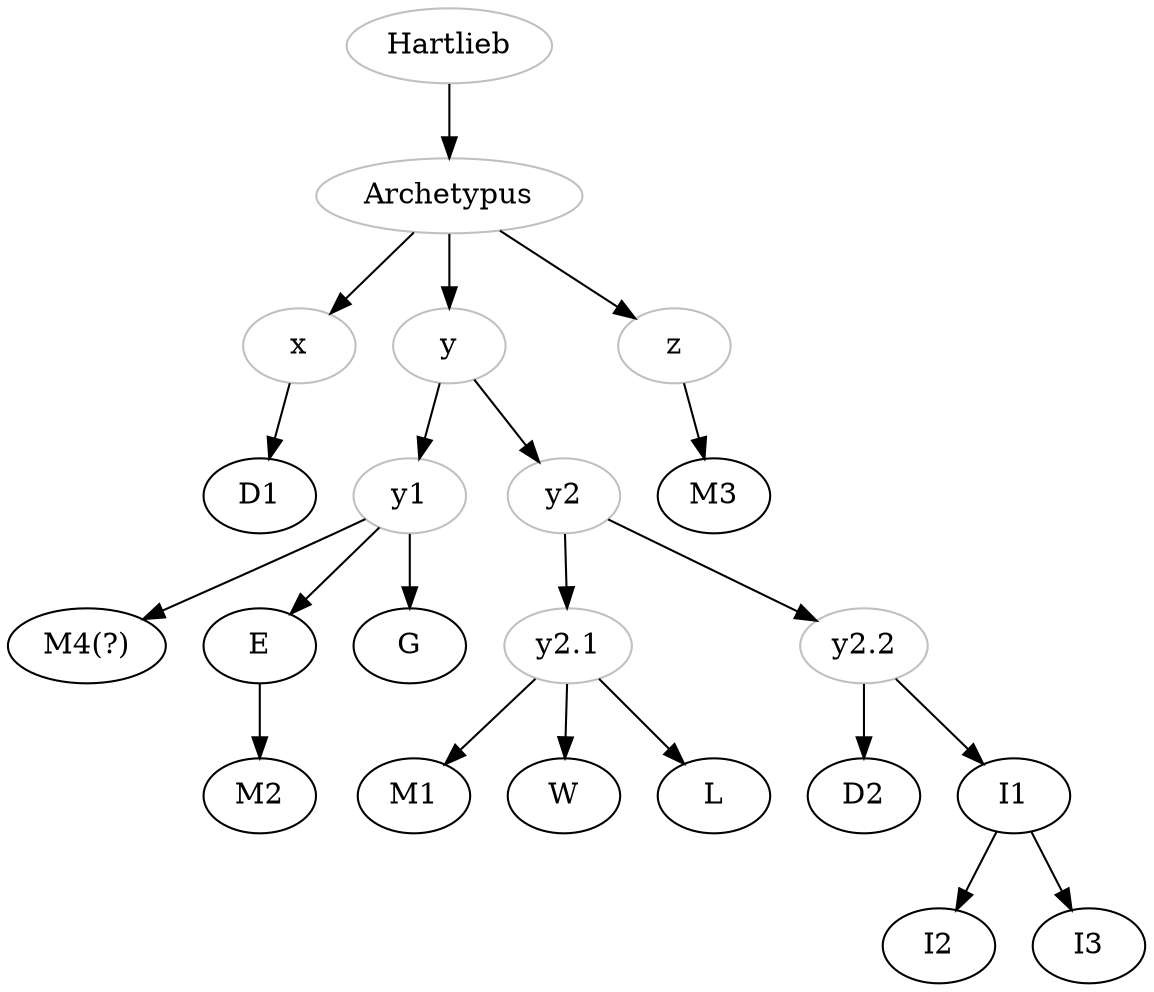 digraph {
Hartlieb [color="grey"] ;
Archetypus [color="grey"] ;
x [color="grey"] ;
y [color="grey"] ;
y1 [color="grey"] ;
y2 [color="grey"] ;
y21 [color="grey", label="y2.1"] ;
y22 [color="grey", label="y2.2"] ;
z [color="grey"] ;
M4 [label="M4(?)"] ;
Hartlieb -> Archetypus ;
Archetypus -> x ;
Archetypus -> y ;
Archetypus -> z ;
x -> D1 ;
y -> y1 ;
y -> y2 ;
y1 -> E ;
y1 -> M4 ;
y1 -> G ;
E -> M2 ;
y2 -> y21 ;
y2 -> y22 ;
y21 -> M1 ;
y21 -> W ;
y21 -> L ;
y22 -> D2 ;
y22 -> I1 ;
I1 -> I2 ;
I1 -> I3 ;
z -> M3 ;
}

